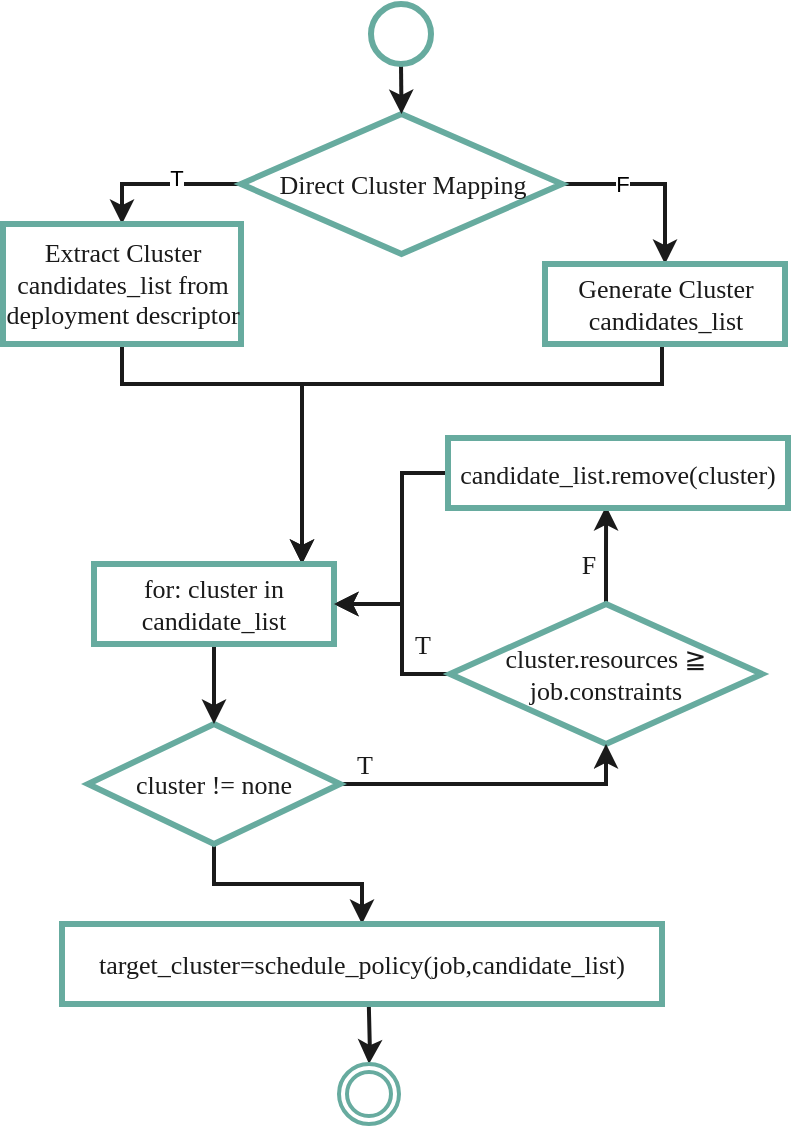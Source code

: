 <mxfile version="24.7.17">
  <diagram id="qtzPTroKBK8yQtBmzYUn" name="Page-1">
    <mxGraphModel dx="1122" dy="725" grid="1" gridSize="10" guides="1" tooltips="1" connect="1" arrows="1" fold="1" page="1" pageScale="1" pageWidth="827" pageHeight="1169" math="0" shadow="0">
      <root>
        <mxCell id="0" />
        <mxCell id="1" parent="0" />
        <mxCell id="gNzTK0GEF_oxys0qe5F4-29" style="edgeStyle=orthogonalEdgeStyle;rounded=0;orthogonalLoop=1;jettySize=auto;html=1;exitX=1;exitY=0.5;exitDx=0;exitDy=0;fontSize=13;startArrow=none;startFill=0;fontColor=#1A1A1A;labelBackgroundColor=none;strokeColor=#1A1A1A;fontFamily=CMU Sans Serif;strokeWidth=2;" parent="1" source="gNzTK0GEF_oxys0qe5F4-24" target="gNzTK0GEF_oxys0qe5F4-27" edge="1">
          <mxGeometry relative="1" as="geometry" />
        </mxCell>
        <mxCell id="fd9llJwNg7Bni5bHMCWa-3" value="F" style="edgeLabel;html=1;align=center;verticalAlign=middle;resizable=0;points=[];" parent="gNzTK0GEF_oxys0qe5F4-29" vertex="1" connectable="0">
          <mxGeometry x="-0.346" relative="1" as="geometry">
            <mxPoint as="offset" />
          </mxGeometry>
        </mxCell>
        <mxCell id="gNzTK0GEF_oxys0qe5F4-30" style="edgeStyle=orthogonalEdgeStyle;rounded=0;orthogonalLoop=1;jettySize=auto;html=1;exitX=0;exitY=0.5;exitDx=0;exitDy=0;entryX=0.5;entryY=0;entryDx=0;entryDy=0;fontSize=13;startArrow=none;startFill=0;fontColor=#1A1A1A;labelBackgroundColor=none;strokeColor=#1A1A1A;fontFamily=CMU Sans Serif;strokeWidth=2;" parent="1" source="gNzTK0GEF_oxys0qe5F4-24" target="gNzTK0GEF_oxys0qe5F4-26" edge="1">
          <mxGeometry relative="1" as="geometry" />
        </mxCell>
        <mxCell id="fd9llJwNg7Bni5bHMCWa-1" value="T" style="edgeLabel;html=1;align=center;verticalAlign=middle;resizable=0;points=[];" parent="gNzTK0GEF_oxys0qe5F4-30" vertex="1" connectable="0">
          <mxGeometry x="-0.18" y="-3" relative="1" as="geometry">
            <mxPoint as="offset" />
          </mxGeometry>
        </mxCell>
        <mxCell id="gNzTK0GEF_oxys0qe5F4-24" value="Direct Cluster Mapping" style="rhombus;whiteSpace=wrap;html=1;fontSize=13;strokeColor=#67AB9F;fontColor=#1A1A1A;labelBackgroundColor=none;fillColor=none;fontFamily=CMU Sans Serif;strokeWidth=3;" parent="1" vertex="1">
          <mxGeometry x="309.5" y="405" width="160.5" height="70" as="geometry" />
        </mxCell>
        <mxCell id="gNzTK0GEF_oxys0qe5F4-49" style="edgeStyle=orthogonalEdgeStyle;rounded=0;orthogonalLoop=1;jettySize=auto;html=1;exitX=0.5;exitY=1;exitDx=0;exitDy=0;fontSize=13;startArrow=none;startFill=0;fontColor=#1A1A1A;labelBackgroundColor=none;strokeColor=#1A1A1A;fontFamily=CMU Sans Serif;strokeWidth=2;" parent="1" source="gNzTK0GEF_oxys0qe5F4-26" target="gNzTK0GEF_oxys0qe5F4-43" edge="1">
          <mxGeometry relative="1" as="geometry">
            <Array as="points">
              <mxPoint x="250" y="540" />
              <mxPoint x="340" y="540" />
            </Array>
          </mxGeometry>
        </mxCell>
        <mxCell id="gNzTK0GEF_oxys0qe5F4-26" value="Extract Cluster candidates_list from deployment descriptor" style="rounded=0;whiteSpace=wrap;html=1;fontSize=13;strokeColor=#67AB9F;fontColor=#1A1A1A;labelBackgroundColor=none;fillColor=none;fontFamily=CMU Sans Serif;strokeWidth=3;" parent="1" vertex="1">
          <mxGeometry x="190.5" y="460" width="119" height="60" as="geometry" />
        </mxCell>
        <mxCell id="gNzTK0GEF_oxys0qe5F4-50" style="edgeStyle=orthogonalEdgeStyle;rounded=0;orthogonalLoop=1;jettySize=auto;html=1;exitX=0.5;exitY=1;exitDx=0;exitDy=0;fontSize=13;startArrow=none;startFill=0;fontColor=#1A1A1A;labelBackgroundColor=none;strokeColor=#1A1A1A;fontFamily=CMU Sans Serif;strokeWidth=2;" parent="1" source="gNzTK0GEF_oxys0qe5F4-27" target="gNzTK0GEF_oxys0qe5F4-43" edge="1">
          <mxGeometry relative="1" as="geometry">
            <Array as="points">
              <mxPoint x="520" y="520" />
              <mxPoint x="520" y="540" />
              <mxPoint x="340" y="540" />
            </Array>
          </mxGeometry>
        </mxCell>
        <mxCell id="gNzTK0GEF_oxys0qe5F4-27" value="Generate Cluster candidates_list" style="rounded=0;whiteSpace=wrap;html=1;fontSize=13;strokeColor=#67AB9F;fontColor=#1A1A1A;labelBackgroundColor=none;fillColor=none;fontFamily=CMU Sans Serif;strokeWidth=3;" parent="1" vertex="1">
          <mxGeometry x="461.5" y="480" width="120" height="40" as="geometry" />
        </mxCell>
        <mxCell id="gNzTK0GEF_oxys0qe5F4-48" style="edgeStyle=orthogonalEdgeStyle;rounded=0;orthogonalLoop=1;jettySize=auto;html=1;exitX=0.5;exitY=0;exitDx=0;exitDy=0;entryX=0.465;entryY=0.971;entryDx=0;entryDy=0;entryPerimeter=0;fontSize=13;startArrow=none;startFill=0;fontColor=#1A1A1A;labelBackgroundColor=none;strokeColor=#1A1A1A;fontFamily=CMU Sans Serif;strokeWidth=2;" parent="1" source="gNzTK0GEF_oxys0qe5F4-36" target="gNzTK0GEF_oxys0qe5F4-46" edge="1">
          <mxGeometry relative="1" as="geometry" />
        </mxCell>
        <mxCell id="gNzTK0GEF_oxys0qe5F4-54" value="F" style="edgeLabel;html=1;align=center;verticalAlign=middle;resizable=0;points=[];fontSize=13;fontColor=#1A1A1A;labelBackgroundColor=none;fontFamily=CMU Sans Serif;" parent="gNzTK0GEF_oxys0qe5F4-48" vertex="1" connectable="0">
          <mxGeometry x="-0.11" y="1" relative="1" as="geometry">
            <mxPoint x="-8" y="2" as="offset" />
          </mxGeometry>
        </mxCell>
        <mxCell id="gNzTK0GEF_oxys0qe5F4-51" value="T" style="edgeStyle=orthogonalEdgeStyle;rounded=0;orthogonalLoop=1;jettySize=auto;html=1;exitX=0;exitY=0.5;exitDx=0;exitDy=0;entryX=1;entryY=0.5;entryDx=0;entryDy=0;fontSize=13;startArrow=none;startFill=0;fontColor=#1A1A1A;labelBackgroundColor=none;strokeColor=#1A1A1A;fontFamily=CMU Sans Serif;strokeWidth=2;" parent="1" source="gNzTK0GEF_oxys0qe5F4-36" target="gNzTK0GEF_oxys0qe5F4-43" edge="1">
          <mxGeometry x="-0.161" y="-10" relative="1" as="geometry">
            <Array as="points">
              <mxPoint x="390" y="685" />
              <mxPoint x="390" y="650" />
            </Array>
            <mxPoint as="offset" />
          </mxGeometry>
        </mxCell>
        <mxCell id="gNzTK0GEF_oxys0qe5F4-36" value="&lt;span style=&quot;font-size: 13px;&quot;&gt;cluster.resources ≧ job.constraints&lt;/span&gt;" style="rhombus;whiteSpace=wrap;html=1;rounded=0;fontSize=13;strokeColor=#67AB9F;fontColor=#1A1A1A;labelBackgroundColor=none;fillColor=none;fontFamily=CMU Sans Serif;strokeWidth=3;" parent="1" vertex="1">
          <mxGeometry x="414" y="650" width="156" height="70" as="geometry" />
        </mxCell>
        <mxCell id="gNzTK0GEF_oxys0qe5F4-47" style="edgeStyle=orthogonalEdgeStyle;rounded=0;orthogonalLoop=1;jettySize=auto;html=1;exitX=1;exitY=0.5;exitDx=0;exitDy=0;entryX=0.5;entryY=1;entryDx=0;entryDy=0;fontSize=13;startArrow=none;startFill=0;fontColor=#1A1A1A;labelBackgroundColor=none;strokeColor=#1A1A1A;fontFamily=CMU Sans Serif;strokeWidth=2;" parent="1" source="gNzTK0GEF_oxys0qe5F4-39" target="gNzTK0GEF_oxys0qe5F4-36" edge="1">
          <mxGeometry relative="1" as="geometry" />
        </mxCell>
        <mxCell id="gNzTK0GEF_oxys0qe5F4-53" value="T" style="edgeLabel;html=1;align=center;verticalAlign=middle;resizable=0;points=[];fontSize=13;fontColor=#1A1A1A;labelBackgroundColor=none;fontFamily=CMU Sans Serif;" parent="gNzTK0GEF_oxys0qe5F4-47" vertex="1" connectable="0">
          <mxGeometry x="-0.727" relative="1" as="geometry">
            <mxPoint x="-9" y="-10" as="offset" />
          </mxGeometry>
        </mxCell>
        <mxCell id="gNzTK0GEF_oxys0qe5F4-59" style="edgeStyle=orthogonalEdgeStyle;rounded=0;orthogonalLoop=1;jettySize=auto;html=1;exitX=0.5;exitY=1;exitDx=0;exitDy=0;fontSize=13;startArrow=none;startFill=0;fontColor=#1A1A1A;labelBackgroundColor=none;strokeColor=#1A1A1A;fontFamily=CMU Sans Serif;strokeWidth=2;" parent="1" source="gNzTK0GEF_oxys0qe5F4-39" target="gNzTK0GEF_oxys0qe5F4-58" edge="1">
          <mxGeometry relative="1" as="geometry" />
        </mxCell>
        <mxCell id="gNzTK0GEF_oxys0qe5F4-39" value="cluster != none" style="rhombus;whiteSpace=wrap;html=1;rounded=0;fontSize=13;strokeColor=#67AB9F;fontColor=#1A1A1A;labelBackgroundColor=none;fillColor=none;fontFamily=CMU Sans Serif;strokeWidth=3;" parent="1" vertex="1">
          <mxGeometry x="233" y="710" width="126" height="60" as="geometry" />
        </mxCell>
        <mxCell id="gNzTK0GEF_oxys0qe5F4-44" style="edgeStyle=orthogonalEdgeStyle;rounded=0;orthogonalLoop=1;jettySize=auto;html=1;exitX=0.5;exitY=1;exitDx=0;exitDy=0;entryX=0.5;entryY=0;entryDx=0;entryDy=0;fontSize=13;startArrow=none;startFill=0;fontColor=#1A1A1A;labelBackgroundColor=none;strokeColor=#1A1A1A;fontFamily=CMU Sans Serif;strokeWidth=2;" parent="1" source="gNzTK0GEF_oxys0qe5F4-43" target="gNzTK0GEF_oxys0qe5F4-39" edge="1">
          <mxGeometry relative="1" as="geometry" />
        </mxCell>
        <mxCell id="gNzTK0GEF_oxys0qe5F4-43" value="for: cluster in candidate_list" style="rounded=0;whiteSpace=wrap;html=1;fontSize=13;strokeColor=#67AB9F;fontColor=#1A1A1A;labelBackgroundColor=none;fillColor=none;fontFamily=CMU Sans Serif;strokeWidth=3;" parent="1" vertex="1">
          <mxGeometry x="236" y="630" width="120" height="40" as="geometry" />
        </mxCell>
        <mxCell id="gNzTK0GEF_oxys0qe5F4-57" style="edgeStyle=orthogonalEdgeStyle;rounded=0;orthogonalLoop=1;jettySize=auto;html=1;exitX=0;exitY=0.5;exitDx=0;exitDy=0;entryX=1;entryY=0.5;entryDx=0;entryDy=0;fontSize=13;startArrow=none;startFill=0;fontColor=#1A1A1A;labelBackgroundColor=none;strokeColor=#1A1A1A;fontFamily=CMU Sans Serif;strokeWidth=2;" parent="1" source="gNzTK0GEF_oxys0qe5F4-46" target="gNzTK0GEF_oxys0qe5F4-43" edge="1">
          <mxGeometry relative="1" as="geometry">
            <Array as="points">
              <mxPoint x="390" y="585" />
              <mxPoint x="390" y="650" />
            </Array>
          </mxGeometry>
        </mxCell>
        <mxCell id="gNzTK0GEF_oxys0qe5F4-46" value="&lt;span style=&quot;font-size: 13px;&quot;&gt;candidate_list.remove(cluster)&lt;/span&gt;" style="rounded=0;whiteSpace=wrap;html=1;labelBackgroundColor=none;fontSize=13;strokeColor=#67AB9F;fontColor=#1A1A1A;fillColor=none;fontFamily=CMU Sans Serif;strokeWidth=3;" parent="1" vertex="1">
          <mxGeometry x="413" y="567" width="170" height="35" as="geometry" />
        </mxCell>
        <mxCell id="gNzTK0GEF_oxys0qe5F4-63" style="edgeStyle=orthogonalEdgeStyle;rounded=0;orthogonalLoop=1;jettySize=auto;html=1;exitX=0.538;exitY=1;exitDx=0;exitDy=0;fontSize=13;startArrow=none;startFill=0;exitPerimeter=0;fontColor=#999999;labelBackgroundColor=none;strokeColor=#1A1A1A;fontFamily=CMU Sans Serif;strokeWidth=2;" parent="1" target="gNzTK0GEF_oxys0qe5F4-62" edge="1">
          <mxGeometry relative="1" as="geometry">
            <mxPoint x="373.4" y="850.0" as="sourcePoint" />
          </mxGeometry>
        </mxCell>
        <mxCell id="gNzTK0GEF_oxys0qe5F4-58" value="target_cluster=schedule_policy(job,candidate_list)" style="rounded=0;whiteSpace=wrap;html=1;labelBackgroundColor=none;fontSize=13;strokeColor=#67AB9F;fontColor=#1A1A1A;fillColor=none;fontFamily=CMU Sans Serif;strokeWidth=3;" parent="1" vertex="1">
          <mxGeometry x="220" y="810" width="300" height="40" as="geometry" />
        </mxCell>
        <mxCell id="gNzTK0GEF_oxys0qe5F4-61" style="edgeStyle=orthogonalEdgeStyle;rounded=0;orthogonalLoop=1;jettySize=auto;html=1;exitX=0.5;exitY=1;exitDx=0;exitDy=0;exitPerimeter=0;entryX=0.5;entryY=0;entryDx=0;entryDy=0;fontSize=13;startArrow=none;startFill=0;fontColor=#1A1A1A;labelBackgroundColor=none;strokeColor=#1A1A1A;fontFamily=CMU Sans Serif;strokeWidth=2;" parent="1" source="gNzTK0GEF_oxys0qe5F4-60" target="gNzTK0GEF_oxys0qe5F4-24" edge="1">
          <mxGeometry relative="1" as="geometry" />
        </mxCell>
        <mxCell id="gNzTK0GEF_oxys0qe5F4-60" value="" style="strokeWidth=3;html=1;shape=mxgraph.flowchart.start_2;whiteSpace=wrap;rounded=0;labelBackgroundColor=none;fontSize=13;fontColor=#999999;fillColor=none;strokeColor=#67AB9F;fontFamily=CMU Sans Serif;" parent="1" vertex="1">
          <mxGeometry x="374.5" y="350" width="30" height="30" as="geometry" />
        </mxCell>
        <mxCell id="gNzTK0GEF_oxys0qe5F4-62" value="" style="ellipse;html=1;shape=endState;fillColor=none;strokeColor=#67AB9F;rounded=0;labelBackgroundColor=none;fontSize=13;fontColor=#999999;fontFamily=CMU Sans Serif;strokeWidth=2;" parent="1" vertex="1">
          <mxGeometry x="358.5" y="880" width="30" height="30" as="geometry" />
        </mxCell>
      </root>
    </mxGraphModel>
  </diagram>
</mxfile>
